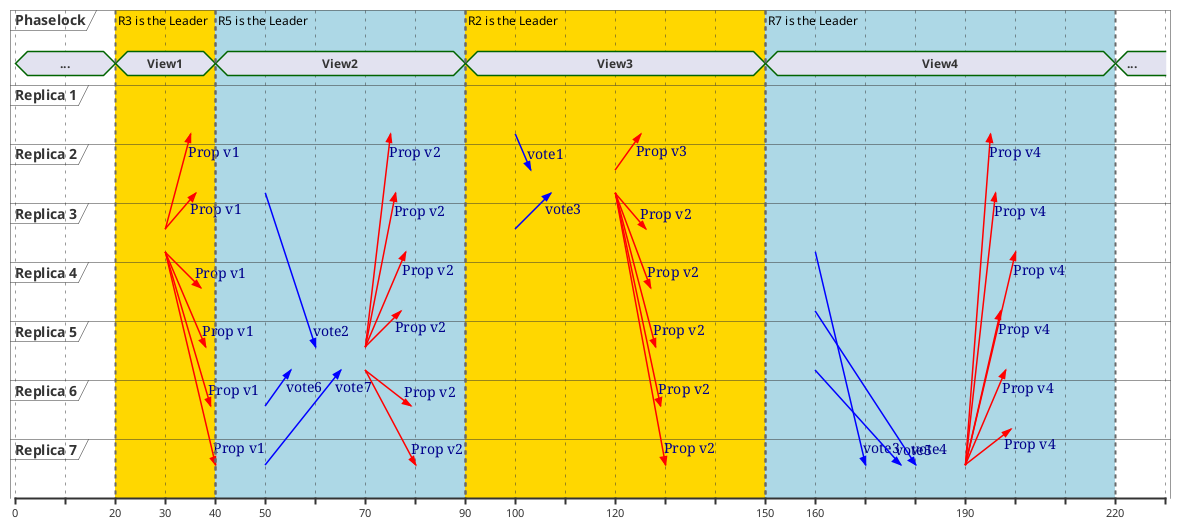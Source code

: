 @startuml
'scale 100 as 50 pixels
concise "Phaselock" as PL

concise "Replica 1" as R1
concise "Replica 2" as R2
concise "Replica 3" as R3
concise "Replica 4" as R4
concise "Replica 5" as R5
concise "Replica 6" as R6
concise "Replica 7" as R7


@PL
0 is "..."
20 is View1
40 is View2
90 is View3
150 is View4
220 is "..."

'@R3
'10 is "Replica"
'20 is "Leader"
'30 is "Passive"

'Replica 3 is the leader for view 1

@30
R3 -[#red]> R1@+5: Prop v1
R3 -[#red]> R2@+6: Prop v1
R3 -[#red]> R4@+7: Prop v1
R3 -[#red]> R5@+8: Prop v1
R3 -[#red]> R6@+9: Prop v1
R3 -[#red]> R7@+10: Prop v1

'Replica 5 is the leader for view 2
'Replicas 6,7,2 are part of the committee
@50
R6 -[#blue]> R5@+5: vote6
R7 -[#blue]> R5@+15: vote7
R2 -[#blue]> R5@+10: vote2

@70
R5 -[#red]> R1@+5: Prop v2
R5 -[#red]> R2@+6: Prop v2
R5 -[#red]> R4@+7: Prop v2
R5 -[#red]> R3@+8: Prop v2
R5 -[#red]> R6@+9: Prop v2
R5 -[#red]> R7@+10: Prop v2

'Replica 2 is the leader for view 3
'Replicas 1,3 are part of the committee
@100

R1 -[#blue]> R2@+3: vote1
R3 -[#blue]> R2@+7: vote3

@120

R2 -[#red]> R1@+5: Prop v3
R2 -[#red]> R3@+6: Prop v2
R2 -[#red]> R4@+7: Prop v2
R2 -[#red]> R5@+8: Prop v2
R2 -[#red]> R6@+9: Prop v2
R2 -[#red]> R7@+10: Prop v2

'Replica 7 is the leader for view 4
'Replicas 3,4,5 are part of the committee

@160

R3 -[#blue]> R7@+10: vote3
R4 -[#blue]> R7@+20: vote4
R5 -[#blue]> R7@+17: vote5

@190

R7 -[#red]> R1@+5: Prop v4
R7 -[#red]> R2@+6: Prop v4
R7 -[#red]> R4@+7: Prop v4
R7 -[#red]> R5@+8: Prop v4
R7 -[#red]> R6@+9: Prop v4
R7 -[#red]> R3@+10: Prop v4

highlight 20 to 40 #Gold;line:DimGrey :  R3 is the Leader
highlight 40 to 90 #lightblue;line:DimGrey : R5 is the Leader
highlight 90 to 150 #Gold;line:DimGrey : R2 is the Leader
highlight 150 to 220 #lightblue;line:DimGrey : R7 is the Leader

@enduml



